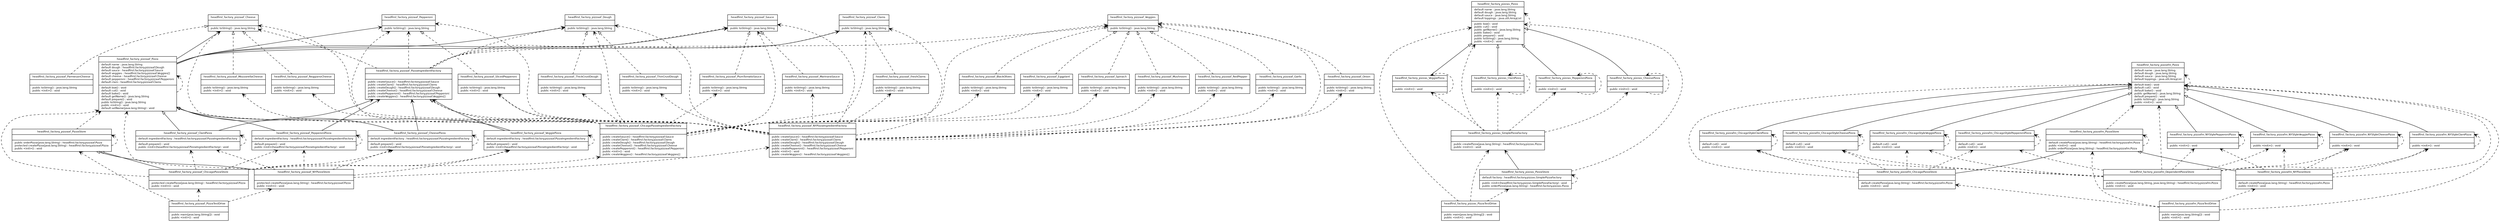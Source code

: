 digraph G {
rankdir=BT;

node [
fontname = "Bitstream Vera Sans"
fontsize = 8
shape = "record"
]
edge [
fontname = "Bitstream Vera Sans"
fontsize = 8
]
headfirst_factory_pizzaaf_PlumTomatoSauce [
	label = "{headfirst_factory_pizzaaf_PlumTomatoSauce||public toString() : java.lang.String\lpublic \<init\>() : void\l}"
]
headfirst_factory_pizzas_VeggiePizza [
	label = "{headfirst_factory_pizzas_VeggiePizza||public \<init\>() : void\l}"
]
headfirst_factory_pizzas_Pizza [
	label = "{headfirst_factory_pizzas_Pizza|default name : java.lang.String\ldefault dough : java.lang.String\ldefault sauce : java.lang.String\ldefault toppings : java.util.ArrayList\l|public box() : void\lpublic cut() : void\lpublic getName() : java.lang.String\lpublic bake() : void\lpublic prepare() : void\lpublic toString() : java.lang.String\lpublic \<init\>() : void\l}"
]
headfirst_factory_pizzaaf_VeggiePizza [
	label = "{headfirst_factory_pizzaaf_VeggiePizza|default ingredientFactory : headfirst.factory.pizzaaf.PizzaIngredientFactory\l|default prepare() : void\lpublic \<init\>(headfirst.factory.pizzaaf.PizzaIngredientFactory) : void\l}"
]
headfirst_factory_pizzaaf_Clams [
	label = "{headfirst_factory_pizzaaf_Clams||public toString() : java.lang.String\l}"
]
headfirst_factory_pizzaaf_ReggianoCheese [
	label = "{headfirst_factory_pizzaaf_ReggianoCheese||public toString() : java.lang.String\lpublic \<init\>() : void\l}"
]
headfirst_factory_pizzaaf_ThinCrustDough [
	label = "{headfirst_factory_pizzaaf_ThinCrustDough||public toString() : java.lang.String\lpublic \<init\>() : void\l}"
]
headfirst_factory_pizzaaf_PizzaStore [
	label = "{headfirst_factory_pizzaaf_PizzaStore||public orderPizza(java.lang.String) : headfirst.factory.pizzaaf.Pizza\lprotected createPizza(java.lang.String) : headfirst.factory.pizzaaf.Pizza\lpublic \<init\>() : void\l}"
]
headfirst_factory_pizzafm_Pizza [
	label = "{headfirst_factory_pizzafm_Pizza|default name : java.lang.String\ldefault dough : java.lang.String\ldefault sauce : java.lang.String\ldefault toppings : java.util.ArrayList\l|default box() : void\ldefault cut() : void\ldefault bake() : void\lpublic getName() : java.lang.String\ldefault prepare() : void\lpublic toString() : java.lang.String\lpublic \<init\>() : void\l}"
]
headfirst_factory_pizzaaf_ClamPizza [
	label = "{headfirst_factory_pizzaaf_ClamPizza|default ingredientFactory : headfirst.factory.pizzaaf.PizzaIngredientFactory\l|default prepare() : void\lpublic \<init\>(headfirst.factory.pizzaaf.PizzaIngredientFactory) : void\l}"
]
headfirst_factory_pizzaaf_ChicagoPizzaIngredientFactory [
	label = "{headfirst_factory_pizzaaf_ChicagoPizzaIngredientFactory||public createSauce() : headfirst.factory.pizzaaf.Sauce\lpublic createClam() : headfirst.factory.pizzaaf.Clams\lpublic createDough() : headfirst.factory.pizzaaf.Dough\lpublic createCheese() : headfirst.factory.pizzaaf.Cheese\lpublic createPepperoni() : headfirst.factory.pizzaaf.Pepperoni\lpublic \<init\>() : void\lpublic createVeggies() : headfirst.factory.pizzaaf.Veggies[]\l}"
]
headfirst_factory_pizzaaf_BlackOlives [
	label = "{headfirst_factory_pizzaaf_BlackOlives||public toString() : java.lang.String\lpublic \<init\>() : void\l}"
]
headfirst_factory_pizzaaf_Dough [
	label = "{headfirst_factory_pizzaaf_Dough||public toString() : java.lang.String\l}"
]
headfirst_factory_pizzaaf_ParmesanCheese [
	label = "{headfirst_factory_pizzaaf_ParmesanCheese||public toString() : java.lang.String\lpublic \<init\>() : void\l}"
]
headfirst_factory_pizzafm_PizzaTestDrive [
	label = "{headfirst_factory_pizzafm_PizzaTestDrive||public main(java.lang.String[]) : void\lpublic \<init\>() : void\l}"
]
headfirst_factory_pizzaaf_Pizza [
	label = "{headfirst_factory_pizzaaf_Pizza|default name : java.lang.String\ldefault dough : headfirst.factory.pizzaaf.Dough\ldefault sauce : headfirst.factory.pizzaaf.Sauce\ldefault veggies : headfirst.factory.pizzaaf.Veggies[]\ldefault cheese : headfirst.factory.pizzaaf.Cheese\ldefault pepperoni : headfirst.factory.pizzaaf.Pepperoni\ldefault clam : headfirst.factory.pizzaaf.Clams\l|default box() : void\ldefault cut() : void\ldefault bake() : void\ldefault getName() : java.lang.String\ldefault prepare() : void\lpublic toString() : java.lang.String\lpublic \<init\>() : void\ldefault setName(java.lang.String) : void\l}"
]
headfirst_factory_pizzafm_PizzaStore [
	label = "{headfirst_factory_pizzafm_PizzaStore||default createPizza(java.lang.String) : headfirst.factory.pizzafm.Pizza\lpublic \<init\>() : void\lpublic orderPizza(java.lang.String) : headfirst.factory.pizzafm.Pizza\l}"
]
headfirst_factory_pizzaaf_Eggplant [
	label = "{headfirst_factory_pizzaaf_Eggplant||public toString() : java.lang.String\lpublic \<init\>() : void\l}"
]
headfirst_factory_pizzaaf_NYPizzaIngredientFactory [
	label = "{headfirst_factory_pizzaaf_NYPizzaIngredientFactory||public createSauce() : headfirst.factory.pizzaaf.Sauce\lpublic createClam() : headfirst.factory.pizzaaf.Clams\lpublic createDough() : headfirst.factory.pizzaaf.Dough\lpublic createCheese() : headfirst.factory.pizzaaf.Cheese\lpublic createPepperoni() : headfirst.factory.pizzaaf.Pepperoni\lpublic \<init\>() : void\lpublic createVeggies() : headfirst.factory.pizzaaf.Veggies[]\l}"
]
headfirst_factory_pizzaaf_Mushroom [
	label = "{headfirst_factory_pizzaaf_Mushroom||public toString() : java.lang.String\lpublic \<init\>() : void\l}"
]
headfirst_factory_pizzaaf_PizzaTestDrive [
	label = "{headfirst_factory_pizzaaf_PizzaTestDrive||public main(java.lang.String[]) : void\lpublic \<init\>() : void\l}"
]
headfirst_factory_pizzafm_ChicagoStyleClamPizza [
	label = "{headfirst_factory_pizzafm_ChicagoStyleClamPizza||default cut() : void\lpublic \<init\>() : void\l}"
]
headfirst_factory_pizzas_SimplePizzaFactory [
	label = "{headfirst_factory_pizzas_SimplePizzaFactory||public createPizza(java.lang.String) : headfirst.factory.pizzas.Pizza\lpublic \<init\>() : void\l}"
]
headfirst_factory_pizzas_PizzaTestDrive [
	label = "{headfirst_factory_pizzas_PizzaTestDrive||public main(java.lang.String[]) : void\lpublic \<init\>() : void\l}"
]
headfirst_factory_pizzaaf_RedPepper [
	label = "{headfirst_factory_pizzaaf_RedPepper||public toString() : java.lang.String\lpublic \<init\>() : void\l}"
]
headfirst_factory_pizzaaf_SlicedPepperoni [
	label = "{headfirst_factory_pizzaaf_SlicedPepperoni||public toString() : java.lang.String\lpublic \<init\>() : void\l}"
]
headfirst_factory_pizzafm_DependentPizzaStore [
	label = "{headfirst_factory_pizzafm_DependentPizzaStore||public createPizza(java.lang.String, java.lang.String) : headfirst.factory.pizzafm.Pizza\lpublic \<init\>() : void\l}"
]
headfirst_factory_pizzas_ClamPizza [
	label = "{headfirst_factory_pizzas_ClamPizza||public \<init\>() : void\l}"
]
headfirst_factory_pizzaaf_Garlic [
	label = "{headfirst_factory_pizzaaf_Garlic||public toString() : java.lang.String\lpublic \<init\>() : void\l}"
]
headfirst_factory_pizzaaf_Spinach [
	label = "{headfirst_factory_pizzaaf_Spinach||public toString() : java.lang.String\lpublic \<init\>() : void\l}"
]
headfirst_factory_pizzafm_ChicagoPizzaStore [
	label = "{headfirst_factory_pizzafm_ChicagoPizzaStore||default createPizza(java.lang.String) : headfirst.factory.pizzafm.Pizza\lpublic \<init\>() : void\l}"
]
headfirst_factory_pizzafm_ChicagoStyleCheesePizza [
	label = "{headfirst_factory_pizzafm_ChicagoStyleCheesePizza||default cut() : void\lpublic \<init\>() : void\l}"
]
headfirst_factory_pizzas_PizzaStore [
	label = "{headfirst_factory_pizzas_PizzaStore|default factory : headfirst.factory.pizzas.SimplePizzaFactory\l|public \<init\>(headfirst.factory.pizzas.SimplePizzaFactory) : void\lpublic orderPizza(java.lang.String) : headfirst.factory.pizzas.Pizza\l}"
]
headfirst_factory_pizzaaf_PepperoniPizza [
	label = "{headfirst_factory_pizzaaf_PepperoniPizza|default ingredientFactory : headfirst.factory.pizzaaf.PizzaIngredientFactory\l|default prepare() : void\lpublic \<init\>(headfirst.factory.pizzaaf.PizzaIngredientFactory) : void\l}"
]
headfirst_factory_pizzaaf_PizzaIngredientFactory [
	label = "{headfirst_factory_pizzaaf_PizzaIngredientFactory||public createSauce() : headfirst.factory.pizzaaf.Sauce\lpublic createClam() : headfirst.factory.pizzaaf.Clams\lpublic createDough() : headfirst.factory.pizzaaf.Dough\lpublic createCheese() : headfirst.factory.pizzaaf.Cheese\lpublic createPepperoni() : headfirst.factory.pizzaaf.Pepperoni\lpublic createVeggies() : headfirst.factory.pizzaaf.Veggies[]\l}"
]
headfirst_factory_pizzaaf_MarinaraSauce [
	label = "{headfirst_factory_pizzaaf_MarinaraSauce||public toString() : java.lang.String\lpublic \<init\>() : void\l}"
]
headfirst_factory_pizzas_PepperoniPizza [
	label = "{headfirst_factory_pizzas_PepperoniPizza||public \<init\>() : void\l}"
]
headfirst_factory_pizzafm_NYStyleVeggiePizza [
	label = "{headfirst_factory_pizzafm_NYStyleVeggiePizza||public \<init\>() : void\l}"
]
headfirst_factory_pizzaaf_Veggies [
	label = "{headfirst_factory_pizzaaf_Veggies||public toString() : java.lang.String\l}"
]
headfirst_factory_pizzaaf_MozzarellaCheese [
	label = "{headfirst_factory_pizzaaf_MozzarellaCheese||public toString() : java.lang.String\lpublic \<init\>() : void\l}"
]
headfirst_factory_pizzaaf_ChicagoPizzaStore [
	label = "{headfirst_factory_pizzaaf_ChicagoPizzaStore||protected createPizza(java.lang.String) : headfirst.factory.pizzaaf.Pizza\lpublic \<init\>() : void\l}"
]
headfirst_factory_pizzaaf_NYPizzaStore [
	label = "{headfirst_factory_pizzaaf_NYPizzaStore||protected createPizza(java.lang.String) : headfirst.factory.pizzaaf.Pizza\lpublic \<init\>() : void\l}"
]
headfirst_factory_pizzaaf_Pepperoni [
	label = "{headfirst_factory_pizzaaf_Pepperoni||public toString() : java.lang.String\l}"
]
headfirst_factory_pizzaaf_ThickCrustDough [
	label = "{headfirst_factory_pizzaaf_ThickCrustDough||public toString() : java.lang.String\lpublic \<init\>() : void\l}"
]
headfirst_factory_pizzafm_ChicagoStyleVeggiePizza [
	label = "{headfirst_factory_pizzafm_ChicagoStyleVeggiePizza||default cut() : void\lpublic \<init\>() : void\l}"
]
headfirst_factory_pizzaaf_FreshClams [
	label = "{headfirst_factory_pizzaaf_FreshClams||public toString() : java.lang.String\lpublic \<init\>() : void\l}"
]
headfirst_factory_pizzaaf_Sauce [
	label = "{headfirst_factory_pizzaaf_Sauce||public toString() : java.lang.String\l}"
]
headfirst_factory_pizzafm_ChicagoStylePepperoniPizza [
	label = "{headfirst_factory_pizzafm_ChicagoStylePepperoniPizza||default cut() : void\lpublic \<init\>() : void\l}"
]
headfirst_factory_pizzafm_NYStyleCheesePizza [
	label = "{headfirst_factory_pizzafm_NYStyleCheesePizza||public \<init\>() : void\l}"
]
headfirst_factory_pizzafm_NYPizzaStore [
	label = "{headfirst_factory_pizzafm_NYPizzaStore||default createPizza(java.lang.String) : headfirst.factory.pizzafm.Pizza\lpublic \<init\>() : void\l}"
]
headfirst_factory_pizzafm_NYStyleClamPizza [
	label = "{headfirst_factory_pizzafm_NYStyleClamPizza||public \<init\>() : void\l}"
]
headfirst_factory_pizzafm_NYStylePepperoniPizza [
	label = "{headfirst_factory_pizzafm_NYStylePepperoniPizza||public \<init\>() : void\l}"
]
headfirst_factory_pizzaaf_CheesePizza [
	label = "{headfirst_factory_pizzaaf_CheesePizza|default ingredientFactory : headfirst.factory.pizzaaf.PizzaIngredientFactory\l|default prepare() : void\lpublic \<init\>(headfirst.factory.pizzaaf.PizzaIngredientFactory) : void\l}"
]
headfirst_factory_pizzaaf_Cheese [
	label = "{headfirst_factory_pizzaaf_Cheese||public toString() : java.lang.String\l}"
]
headfirst_factory_pizzaaf_Onion [
	label = "{headfirst_factory_pizzaaf_Onion||public toString() : java.lang.String\lpublic \<init\>() : void\l}"
]
headfirst_factory_pizzas_CheesePizza [
	label = "{headfirst_factory_pizzas_CheesePizza||public \<init\>() : void\l}"
]
headfirst_factory_pizzaaf_Pizza -> headfirst_factory_pizzaaf_Pepperoni [
	arrowhead = "vee"
	style = "solid"
]

headfirst_factory_pizzas_PizzaStore -> headfirst_factory_pizzas_SimplePizzaFactory [
	arrowhead = "vee"
	style = "solid"
]

headfirst_factory_pizzaaf_ClamPizza -> headfirst_factory_pizzaaf_PizzaIngredientFactory [
	arrowhead = "vee"
	style = "solid"
]

headfirst_factory_pizzafm_NYStyleClamPizza -> headfirst_factory_pizzafm_NYStyleClamPizza [
	arrowhead = "vee"
	style = "dashed"
]

headfirst_factory_pizzaaf_CheesePizza -> headfirst_factory_pizzaaf_CheesePizza [
	arrowhead = "vee"
	style = "dashed"
]

headfirst_factory_pizzaaf_PizzaIngredientFactory -> headfirst_factory_pizzaaf_Pepperoni [
	arrowhead = "vee"
	style = "dashed"
]

headfirst_factory_pizzaaf_ChicagoPizzaStore -> headfirst_factory_pizzaaf_ClamPizza [
	arrowhead = "vee"
	style = "dashed"
]

headfirst_factory_pizzafm_ChicagoStylePepperoniPizza -> headfirst_factory_pizzafm_ChicagoStylePepperoniPizza [
	arrowhead = "vee"
	style = "dashed"
]

headfirst_factory_pizzaaf_ChicagoPizzaIngredientFactory -> headfirst_factory_pizzaaf_SlicedPepperoni [
	arrowhead = "vee"
	style = "dashed"
]

headfirst_factory_pizzaaf_SlicedPepperoni -> headfirst_factory_pizzaaf_Pepperoni [
	arrowhead = "empty"
	style = "dashed"
]

headfirst_factory_pizzaaf_PepperoniPizza -> headfirst_factory_pizzaaf_PepperoniPizza [
	arrowhead = "vee"
	style = "dashed"
]

headfirst_factory_pizzas_CheesePizza -> headfirst_factory_pizzas_Pizza [
	arrowhead = "empty"
	style = "solid"
]

headfirst_factory_pizzaaf_ParmesanCheese -> headfirst_factory_pizzaaf_Cheese [
	arrowhead = "empty"
	style = "dashed"
]

headfirst_factory_pizzaaf_PepperoniPizza -> headfirst_factory_pizzaaf_PizzaIngredientFactory [
	arrowhead = "vee"
	style = "solid"
]

headfirst_factory_pizzaaf_VeggiePizza -> headfirst_factory_pizzaaf_PizzaIngredientFactory [
	arrowhead = "vee"
	style = "solid"
]

headfirst_factory_pizzafm_PizzaTestDrive -> headfirst_factory_pizzafm_ChicagoPizzaStore [
	arrowhead = "vee"
	style = "dashed"
]

headfirst_factory_pizzaaf_ChicagoPizzaIngredientFactory -> headfirst_factory_pizzaaf_ThickCrustDough [
	arrowhead = "vee"
	style = "dashed"
]

headfirst_factory_pizzaaf_NYPizzaIngredientFactory -> headfirst_factory_pizzaaf_SlicedPepperoni [
	arrowhead = "vee"
	style = "dashed"
]

headfirst_factory_pizzaaf_NYPizzaStore -> headfirst_factory_pizzaaf_PizzaStore [
	arrowhead = "empty"
	style = "solid"
]

headfirst_factory_pizzaaf_FreshClams -> headfirst_factory_pizzaaf_Clams [
	arrowhead = "empty"
	style = "dashed"
]

headfirst_factory_pizzas_ClamPizza -> headfirst_factory_pizzas_Pizza [
	arrowhead = "empty"
	style = "solid"
]

headfirst_factory_pizzaaf_PizzaStore -> headfirst_factory_pizzaaf_PizzaStore [
	arrowhead = "vee"
	style = "dashed"
]

headfirst_factory_pizzaaf_ChicagoPizzaIngredientFactory -> headfirst_factory_pizzaaf_Clams [
	arrowhead = "vee"
	style = "dashed"
]

headfirst_factory_pizzas_PizzaTestDrive -> headfirst_factory_pizzas_Pizza [
	arrowhead = "vee"
	style = "dashed"
]

headfirst_factory_pizzaaf_NYPizzaIngredientFactory -> headfirst_factory_pizzaaf_Sauce [
	arrowhead = "vee"
	style = "dashed"
]

headfirst_factory_pizzaaf_ChicagoPizzaStore -> headfirst_factory_pizzaaf_Pizza [
	arrowhead = "vee"
	style = "dashed"
]

headfirst_factory_pizzaaf_Spinach -> headfirst_factory_pizzaaf_Veggies [
	arrowhead = "empty"
	style = "dashed"
]

headfirst_factory_pizzafm_NYPizzaStore -> headfirst_factory_pizzafm_NYStyleClamPizza [
	arrowhead = "vee"
	style = "dashed"
]

headfirst_factory_pizzaaf_ChicagoPizzaIngredientFactory -> headfirst_factory_pizzaaf_Cheese [
	arrowhead = "vee"
	style = "dashed"
]

headfirst_factory_pizzaaf_Pizza -> headfirst_factory_pizzaaf_Pizza [
	arrowhead = "vee"
	style = "dashed"
]

headfirst_factory_pizzaaf_NYPizzaStore -> headfirst_factory_pizzaaf_CheesePizza [
	arrowhead = "vee"
	style = "dashed"
]

headfirst_factory_pizzaaf_Mushroom -> headfirst_factory_pizzaaf_Veggies [
	arrowhead = "empty"
	style = "dashed"
]

headfirst_factory_pizzaaf_ClamPizza -> headfirst_factory_pizzaaf_Pizza [
	arrowhead = "empty"
	style = "solid"
]

headfirst_factory_pizzafm_PizzaTestDrive -> headfirst_factory_pizzafm_NYPizzaStore [
	arrowhead = "vee"
	style = "dashed"
]

headfirst_factory_pizzaaf_Pizza -> headfirst_factory_pizzaaf_Dough [
	arrowhead = "vee"
	style = "solid"
]

headfirst_factory_pizzaaf_ChicagoPizzaIngredientFactory -> headfirst_factory_pizzaaf_Spinach [
	arrowhead = "vee"
	style = "dashed"
]

headfirst_factory_pizzafm_ChicagoStyleCheesePizza -> headfirst_factory_pizzafm_ChicagoStyleCheesePizza [
	arrowhead = "vee"
	style = "dashed"
]

headfirst_factory_pizzas_VeggiePizza -> headfirst_factory_pizzas_VeggiePizza [
	arrowhead = "vee"
	style = "dashed"
]

headfirst_factory_pizzafm_DependentPizzaStore -> headfirst_factory_pizzafm_Pizza [
	arrowhead = "vee"
	style = "dashed"
]

headfirst_factory_pizzafm_DependentPizzaStore -> headfirst_factory_pizzafm_NYStyleVeggiePizza [
	arrowhead = "vee"
	style = "dashed"
]

headfirst_factory_pizzaaf_ChicagoPizzaStore -> headfirst_factory_pizzaaf_CheesePizza [
	arrowhead = "vee"
	style = "dashed"
]

headfirst_factory_pizzaaf_NYPizzaIngredientFactory -> headfirst_factory_pizzaaf_Garlic [
	arrowhead = "vee"
	style = "dashed"
]

headfirst_factory_pizzas_SimplePizzaFactory -> headfirst_factory_pizzas_VeggiePizza [
	arrowhead = "vee"
	style = "dashed"
]

headfirst_factory_pizzaaf_NYPizzaStore -> headfirst_factory_pizzaaf_NYPizzaIngredientFactory [
	arrowhead = "vee"
	style = "dashed"
]

headfirst_factory_pizzaaf_NYPizzaIngredientFactory -> headfirst_factory_pizzaaf_RedPepper [
	arrowhead = "vee"
	style = "dashed"
]

headfirst_factory_pizzaaf_NYPizzaStore -> headfirst_factory_pizzaaf_ClamPizza [
	arrowhead = "vee"
	style = "dashed"
]

headfirst_factory_pizzafm_NYPizzaStore -> headfirst_factory_pizzafm_NYStyleCheesePizza [
	arrowhead = "vee"
	style = "dashed"
]

headfirst_factory_pizzaaf_ChicagoPizzaIngredientFactory -> headfirst_factory_pizzaaf_PlumTomatoSauce [
	arrowhead = "vee"
	style = "dashed"
]

headfirst_factory_pizzaaf_NYPizzaStore -> headfirst_factory_pizzaaf_Pizza [
	arrowhead = "vee"
	style = "dashed"
]

headfirst_factory_pizzas_SimplePizzaFactory -> headfirst_factory_pizzas_ClamPizza [
	arrowhead = "vee"
	style = "dashed"
]

headfirst_factory_pizzaaf_Pizza -> headfirst_factory_pizzaaf_Cheese [
	arrowhead = "vee"
	style = "solid"
]

headfirst_factory_pizzafm_DependentPizzaStore -> headfirst_factory_pizzafm_NYStyleCheesePizza [
	arrowhead = "vee"
	style = "dashed"
]

headfirst_factory_pizzaaf_ChicagoPizzaStore -> headfirst_factory_pizzaaf_PizzaStore [
	arrowhead = "empty"
	style = "solid"
]

headfirst_factory_pizzafm_DependentPizzaStore -> headfirst_factory_pizzafm_NYStyleClamPizza [
	arrowhead = "vee"
	style = "dashed"
]

headfirst_factory_pizzaaf_NYPizzaIngredientFactory -> headfirst_factory_pizzaaf_ReggianoCheese [
	arrowhead = "vee"
	style = "dashed"
]

headfirst_factory_pizzas_SimplePizzaFactory -> headfirst_factory_pizzas_PepperoniPizza [
	arrowhead = "vee"
	style = "dashed"
]

headfirst_factory_pizzafm_NYPizzaStore -> headfirst_factory_pizzafm_Pizza [
	arrowhead = "vee"
	style = "dashed"
]

headfirst_factory_pizzafm_NYPizzaStore -> headfirst_factory_pizzafm_NYStyleVeggiePizza [
	arrowhead = "vee"
	style = "dashed"
]

headfirst_factory_pizzaaf_CheesePizza -> headfirst_factory_pizzaaf_Pizza [
	arrowhead = "empty"
	style = "solid"
]

headfirst_factory_pizzaaf_Eggplant -> headfirst_factory_pizzaaf_Veggies [
	arrowhead = "empty"
	style = "dashed"
]

headfirst_factory_pizzaaf_NYPizzaIngredientFactory -> headfirst_factory_pizzaaf_Dough [
	arrowhead = "vee"
	style = "dashed"
]

headfirst_factory_pizzaaf_PizzaIngredientFactory -> headfirst_factory_pizzaaf_Dough [
	arrowhead = "vee"
	style = "dashed"
]

headfirst_factory_pizzaaf_ThickCrustDough -> headfirst_factory_pizzaaf_Dough [
	arrowhead = "empty"
	style = "dashed"
]

headfirst_factory_pizzaaf_Pizza -> headfirst_factory_pizzaaf_Clams [
	arrowhead = "vee"
	style = "solid"
]

headfirst_factory_pizzafm_ChicagoPizzaStore -> headfirst_factory_pizzafm_Pizza [
	arrowhead = "vee"
	style = "dashed"
]

headfirst_factory_pizzaaf_BlackOlives -> headfirst_factory_pizzaaf_Veggies [
	arrowhead = "empty"
	style = "dashed"
]

headfirst_factory_pizzafm_ChicagoPizzaStore -> headfirst_factory_pizzafm_PizzaStore [
	arrowhead = "empty"
	style = "solid"
]

headfirst_factory_pizzafm_NYPizzaStore -> headfirst_factory_pizzafm_PizzaStore [
	arrowhead = "empty"
	style = "solid"
]

headfirst_factory_pizzas_PizzaStore -> headfirst_factory_pizzas_PizzaStore [
	arrowhead = "vee"
	style = "dashed"
]

headfirst_factory_pizzaaf_PizzaIngredientFactory -> headfirst_factory_pizzaaf_Sauce [
	arrowhead = "vee"
	style = "dashed"
]

headfirst_factory_pizzafm_NYStyleCheesePizza -> headfirst_factory_pizzafm_NYStyleCheesePizza [
	arrowhead = "vee"
	style = "dashed"
]

headfirst_factory_pizzafm_PizzaTestDrive -> headfirst_factory_pizzafm_Pizza [
	arrowhead = "vee"
	style = "dashed"
]

headfirst_factory_pizzaaf_VeggiePizza -> headfirst_factory_pizzaaf_Pizza [
	arrowhead = "empty"
	style = "solid"
]

headfirst_factory_pizzas_VeggiePizza -> headfirst_factory_pizzas_Pizza [
	arrowhead = "empty"
	style = "solid"
]

headfirst_factory_pizzaaf_NYPizzaIngredientFactory -> headfirst_factory_pizzaaf_Cheese [
	arrowhead = "vee"
	style = "dashed"
]

headfirst_factory_pizzaaf_ChicagoPizzaIngredientFactory -> headfirst_factory_pizzaaf_Eggplant [
	arrowhead = "vee"
	style = "dashed"
]

headfirst_factory_pizzaaf_NYPizzaIngredientFactory -> headfirst_factory_pizzaaf_FreshClams [
	arrowhead = "vee"
	style = "dashed"
]

headfirst_factory_pizzaaf_ChicagoPizzaStore -> headfirst_factory_pizzaaf_PepperoniPizza [
	arrowhead = "vee"
	style = "dashed"
]

headfirst_factory_pizzaaf_NYPizzaIngredientFactory -> headfirst_factory_pizzaaf_Clams [
	arrowhead = "vee"
	style = "dashed"
]

headfirst_factory_pizzaaf_RedPepper -> headfirst_factory_pizzaaf_Veggies [
	arrowhead = "empty"
	style = "dashed"
]

headfirst_factory_pizzaaf_ChicagoPizzaIngredientFactory -> headfirst_factory_pizzaaf_Sauce [
	arrowhead = "vee"
	style = "dashed"
]

headfirst_factory_pizzafm_ChicagoPizzaStore -> headfirst_factory_pizzafm_ChicagoStyleClamPizza [
	arrowhead = "vee"
	style = "dashed"
]

headfirst_factory_pizzaaf_ReggianoCheese -> headfirst_factory_pizzaaf_Cheese [
	arrowhead = "empty"
	style = "dashed"
]

headfirst_factory_pizzaaf_ChicagoPizzaStore -> headfirst_factory_pizzaaf_ChicagoPizzaIngredientFactory [
	arrowhead = "vee"
	style = "dashed"
]

headfirst_factory_pizzaaf_PizzaTestDrive -> headfirst_factory_pizzaaf_ChicagoPizzaStore [
	arrowhead = "vee"
	style = "dashed"
]

headfirst_factory_pizzafm_DependentPizzaStore -> headfirst_factory_pizzafm_ChicagoStyleClamPizza [
	arrowhead = "vee"
	style = "dashed"
]

headfirst_factory_pizzaaf_ChicagoPizzaIngredientFactory -> headfirst_factory_pizzaaf_Dough [
	arrowhead = "vee"
	style = "dashed"
]

headfirst_factory_pizzaaf_MarinaraSauce -> headfirst_factory_pizzaaf_Sauce [
	arrowhead = "empty"
	style = "dashed"
]

headfirst_factory_pizzafm_ChicagoStyleClamPizza -> headfirst_factory_pizzafm_Pizza [
	arrowhead = "empty"
	style = "solid"
]

headfirst_factory_pizzafm_ChicagoStyleCheesePizza -> headfirst_factory_pizzafm_Pizza [
	arrowhead = "empty"
	style = "solid"
]

headfirst_factory_pizzafm_Pizza -> headfirst_factory_pizzafm_Pizza [
	arrowhead = "vee"
	style = "dashed"
]

headfirst_factory_pizzafm_ChicagoStylePepperoniPizza -> headfirst_factory_pizzafm_Pizza [
	arrowhead = "empty"
	style = "solid"
]

headfirst_factory_pizzafm_PizzaTestDrive -> headfirst_factory_pizzafm_PizzaStore [
	arrowhead = "vee"
	style = "dashed"
]

headfirst_factory_pizzas_PizzaStore -> headfirst_factory_pizzas_Pizza [
	arrowhead = "vee"
	style = "dashed"
]

headfirst_factory_pizzaaf_PizzaTestDrive -> headfirst_factory_pizzaaf_PizzaStore [
	arrowhead = "vee"
	style = "dashed"
]

headfirst_factory_pizzafm_NYStyleVeggiePizza -> headfirst_factory_pizzafm_NYStyleVeggiePizza [
	arrowhead = "vee"
	style = "dashed"
]

headfirst_factory_pizzas_PepperoniPizza -> headfirst_factory_pizzas_Pizza [
	arrowhead = "empty"
	style = "solid"
]

headfirst_factory_pizzas_Pizza -> headfirst_factory_pizzas_Pizza [
	arrowhead = "vee"
	style = "dashed"
]

headfirst_factory_pizzaaf_NYPizzaIngredientFactory -> headfirst_factory_pizzaaf_Pepperoni [
	arrowhead = "vee"
	style = "dashed"
]

headfirst_factory_pizzas_SimplePizzaFactory -> headfirst_factory_pizzas_Pizza [
	arrowhead = "vee"
	style = "dashed"
]

headfirst_factory_pizzas_SimplePizzaFactory -> headfirst_factory_pizzas_CheesePizza [
	arrowhead = "vee"
	style = "dashed"
]

headfirst_factory_pizzaaf_MozzarellaCheese -> headfirst_factory_pizzaaf_Cheese [
	arrowhead = "empty"
	style = "dashed"
]

headfirst_factory_pizzaaf_NYPizzaStore -> headfirst_factory_pizzaaf_PepperoniPizza [
	arrowhead = "vee"
	style = "dashed"
]

headfirst_factory_pizzaaf_Pizza -> headfirst_factory_pizzaaf_Sauce [
	arrowhead = "vee"
	style = "solid"
]

headfirst_factory_pizzafm_NYStyleCheesePizza -> headfirst_factory_pizzafm_Pizza [
	arrowhead = "empty"
	style = "solid"
]

headfirst_factory_pizzaaf_ThinCrustDough -> headfirst_factory_pizzaaf_Dough [
	arrowhead = "empty"
	style = "dashed"
]

headfirst_factory_pizzaaf_CheesePizza -> headfirst_factory_pizzaaf_PizzaIngredientFactory [
	arrowhead = "vee"
	style = "solid"
]

headfirst_factory_pizzas_CheesePizza -> headfirst_factory_pizzas_CheesePizza [
	arrowhead = "vee"
	style = "dashed"
]

headfirst_factory_pizzaaf_PizzaTestDrive -> headfirst_factory_pizzaaf_NYPizzaStore [
	arrowhead = "vee"
	style = "dashed"
]

headfirst_factory_pizzaaf_NYPizzaIngredientFactory -> headfirst_factory_pizzaaf_Onion [
	arrowhead = "vee"
	style = "dashed"
]

headfirst_factory_pizzafm_ChicagoStyleVeggiePizza -> headfirst_factory_pizzafm_Pizza [
	arrowhead = "empty"
	style = "solid"
]

headfirst_factory_pizzafm_NYStyleClamPizza -> headfirst_factory_pizzafm_Pizza [
	arrowhead = "empty"
	style = "solid"
]

headfirst_factory_pizzafm_NYStyleVeggiePizza -> headfirst_factory_pizzafm_Pizza [
	arrowhead = "empty"
	style = "solid"
]

headfirst_factory_pizzaaf_ClamPizza -> headfirst_factory_pizzaaf_ClamPizza [
	arrowhead = "vee"
	style = "dashed"
]

headfirst_factory_pizzaaf_PizzaIngredientFactory -> headfirst_factory_pizzaaf_Clams [
	arrowhead = "vee"
	style = "dashed"
]

headfirst_factory_pizzafm_ChicagoStyleClamPizza -> headfirst_factory_pizzafm_ChicagoStyleClamPizza [
	arrowhead = "vee"
	style = "dashed"
]

headfirst_factory_pizzas_ClamPizza -> headfirst_factory_pizzas_ClamPizza [
	arrowhead = "vee"
	style = "dashed"
]

headfirst_factory_pizzaaf_ChicagoPizzaStore -> headfirst_factory_pizzaaf_VeggiePizza [
	arrowhead = "vee"
	style = "dashed"
]

headfirst_factory_pizzafm_NYPizzaStore -> headfirst_factory_pizzafm_NYStylePepperoniPizza [
	arrowhead = "vee"
	style = "dashed"
]

headfirst_factory_pizzaaf_NYPizzaIngredientFactory -> headfirst_factory_pizzaaf_Veggies [
	arrowhead = "vee"
	style = "dashed"
]

headfirst_factory_pizzaaf_PizzaStore -> headfirst_factory_pizzaaf_Pizza [
	arrowhead = "vee"
	style = "dashed"
]

headfirst_factory_pizzafm_ChicagoPizzaStore -> headfirst_factory_pizzafm_ChicagoStyleVeggiePizza [
	arrowhead = "vee"
	style = "dashed"
]

headfirst_factory_pizzaaf_NYPizzaIngredientFactory -> headfirst_factory_pizzaaf_PizzaIngredientFactory [
	arrowhead = "empty"
	style = "dashed"
]

headfirst_factory_pizzaaf_PizzaIngredientFactory -> headfirst_factory_pizzaaf_Veggies [
	arrowhead = "vee"
	style = "dashed"
]

headfirst_factory_pizzafm_DependentPizzaStore -> headfirst_factory_pizzafm_ChicagoStyleVeggiePizza [
	arrowhead = "vee"
	style = "dashed"
]

headfirst_factory_pizzas_PepperoniPizza -> headfirst_factory_pizzas_PepperoniPizza [
	arrowhead = "vee"
	style = "dashed"
]

headfirst_factory_pizzas_PizzaTestDrive -> headfirst_factory_pizzas_PizzaStore [
	arrowhead = "vee"
	style = "dashed"
]

headfirst_factory_pizzaaf_PizzaIngredientFactory -> headfirst_factory_pizzaaf_Cheese [
	arrowhead = "vee"
	style = "dashed"
]

headfirst_factory_pizzafm_ChicagoPizzaStore -> headfirst_factory_pizzafm_ChicagoStylePepperoniPizza [
	arrowhead = "vee"
	style = "dashed"
]

headfirst_factory_pizzafm_DependentPizzaStore -> headfirst_factory_pizzafm_NYStylePepperoniPizza [
	arrowhead = "vee"
	style = "dashed"
]

headfirst_factory_pizzafm_PizzaStore -> headfirst_factory_pizzafm_Pizza [
	arrowhead = "vee"
	style = "dashed"
]

headfirst_factory_pizzaaf_NYPizzaIngredientFactory -> headfirst_factory_pizzaaf_MarinaraSauce [
	arrowhead = "vee"
	style = "dashed"
]

headfirst_factory_pizzaaf_VeggiePizza -> headfirst_factory_pizzaaf_VeggiePizza [
	arrowhead = "vee"
	style = "dashed"
]

headfirst_factory_pizzafm_NYStylePepperoniPizza -> headfirst_factory_pizzafm_NYStylePepperoniPizza [
	arrowhead = "vee"
	style = "dashed"
]

headfirst_factory_pizzaaf_ChicagoPizzaIngredientFactory -> headfirst_factory_pizzaaf_BlackOlives [
	arrowhead = "vee"
	style = "dashed"
]

headfirst_factory_pizzaaf_Garlic -> headfirst_factory_pizzaaf_Veggies [
	arrowhead = "empty"
	style = "dashed"
]

headfirst_factory_pizzaaf_NYPizzaIngredientFactory -> headfirst_factory_pizzaaf_ThinCrustDough [
	arrowhead = "vee"
	style = "dashed"
]

headfirst_factory_pizzafm_DependentPizzaStore -> headfirst_factory_pizzafm_ChicagoStylePepperoniPizza [
	arrowhead = "vee"
	style = "dashed"
]

headfirst_factory_pizzaaf_PlumTomatoSauce -> headfirst_factory_pizzaaf_Sauce [
	arrowhead = "empty"
	style = "dashed"
]

headfirst_factory_pizzafm_PizzaStore -> headfirst_factory_pizzafm_PizzaStore [
	arrowhead = "vee"
	style = "dashed"
]

headfirst_factory_pizzaaf_PepperoniPizza -> headfirst_factory_pizzaaf_Pizza [
	arrowhead = "empty"
	style = "solid"
]

headfirst_factory_pizzafm_DependentPizzaStore -> headfirst_factory_pizzafm_ChicagoStyleCheesePizza [
	arrowhead = "vee"
	style = "dashed"
]

headfirst_factory_pizzaaf_ChicagoPizzaIngredientFactory -> headfirst_factory_pizzaaf_PizzaIngredientFactory [
	arrowhead = "empty"
	style = "dashed"
]

headfirst_factory_pizzaaf_ChicagoPizzaIngredientFactory -> headfirst_factory_pizzaaf_Veggies [
	arrowhead = "vee"
	style = "dashed"
]

headfirst_factory_pizzaaf_NYPizzaIngredientFactory -> headfirst_factory_pizzaaf_Mushroom [
	arrowhead = "vee"
	style = "dashed"
]

headfirst_factory_pizzas_PizzaTestDrive -> headfirst_factory_pizzas_SimplePizzaFactory [
	arrowhead = "vee"
	style = "dashed"
]

headfirst_factory_pizzaaf_NYPizzaStore -> headfirst_factory_pizzaaf_VeggiePizza [
	arrowhead = "vee"
	style = "dashed"
]

headfirst_factory_pizzafm_ChicagoStyleVeggiePizza -> headfirst_factory_pizzafm_ChicagoStyleVeggiePizza [
	arrowhead = "vee"
	style = "dashed"
]

headfirst_factory_pizzaaf_ChicagoPizzaIngredientFactory -> headfirst_factory_pizzaaf_Pepperoni [
	arrowhead = "vee"
	style = "dashed"
]

headfirst_factory_pizzafm_NYStylePepperoniPizza -> headfirst_factory_pizzafm_Pizza [
	arrowhead = "empty"
	style = "solid"
]

headfirst_factory_pizzafm_ChicagoPizzaStore -> headfirst_factory_pizzafm_ChicagoStyleCheesePizza [
	arrowhead = "vee"
	style = "dashed"
]

headfirst_factory_pizzaaf_Onion -> headfirst_factory_pizzaaf_Veggies [
	arrowhead = "empty"
	style = "dashed"
]

headfirst_factory_pizzaaf_ChicagoPizzaIngredientFactory -> headfirst_factory_pizzaaf_MozzarellaCheese [
	arrowhead = "vee"
	style = "dashed"
]

}